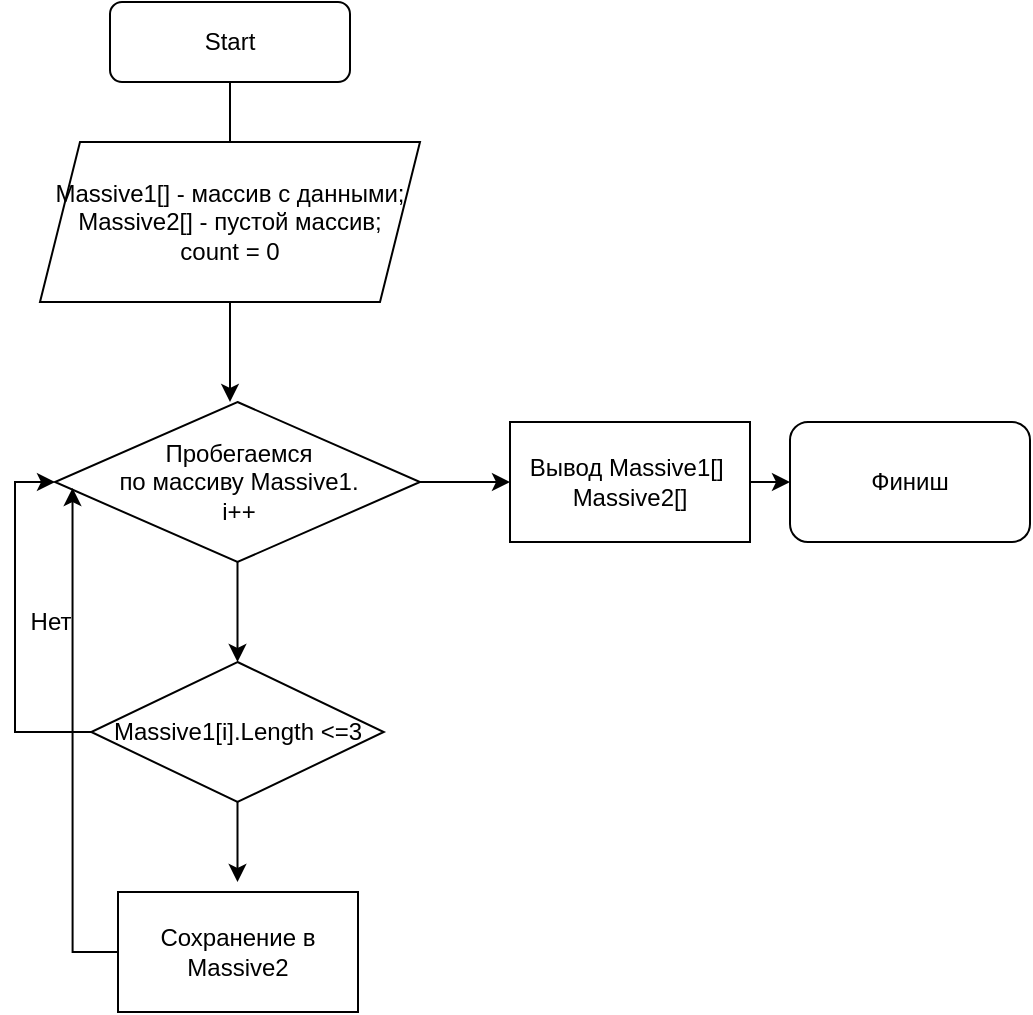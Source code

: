 <mxfile version="20.6.0" type="device"><diagram id="C5RBs43oDa-KdzZeNtuy" name="Page-1"><mxGraphModel dx="1038" dy="547" grid="1" gridSize="10" guides="1" tooltips="1" connect="1" arrows="1" fold="1" page="1" pageScale="1" pageWidth="827" pageHeight="1169" math="0" shadow="0"><root><mxCell id="WIyWlLk6GJQsqaUBKTNV-0"/><mxCell id="WIyWlLk6GJQsqaUBKTNV-1" parent="WIyWlLk6GJQsqaUBKTNV-0"/><mxCell id="WIyWlLk6GJQsqaUBKTNV-2" value="" style="rounded=0;html=1;jettySize=auto;orthogonalLoop=1;fontSize=11;endArrow=block;endFill=0;endSize=8;strokeWidth=1;shadow=0;labelBackgroundColor=none;edgeStyle=orthogonalEdgeStyle;" parent="WIyWlLk6GJQsqaUBKTNV-1" source="WIyWlLk6GJQsqaUBKTNV-3" edge="1"><mxGeometry relative="1" as="geometry"><mxPoint x="220" y="170" as="targetPoint"/></mxGeometry></mxCell><mxCell id="WIyWlLk6GJQsqaUBKTNV-3" value="Start" style="rounded=1;whiteSpace=wrap;html=1;fontSize=12;glass=0;strokeWidth=1;shadow=0;" parent="WIyWlLk6GJQsqaUBKTNV-1" vertex="1"><mxGeometry x="160" y="80" width="120" height="40" as="geometry"/></mxCell><mxCell id="ahcg9_FcnH9eYSvTqleV-2" style="edgeStyle=orthogonalEdgeStyle;rounded=0;orthogonalLoop=1;jettySize=auto;html=1;" edge="1" parent="WIyWlLk6GJQsqaUBKTNV-1" source="ahcg9_FcnH9eYSvTqleV-1"><mxGeometry relative="1" as="geometry"><mxPoint x="220" y="280" as="targetPoint"/><Array as="points"><mxPoint x="220" y="260"/><mxPoint x="220" y="260"/></Array></mxGeometry></mxCell><mxCell id="ahcg9_FcnH9eYSvTqleV-1" value="Massive1[] - массив с данными;&lt;br&gt;Massive2[] - пустой массив;&lt;br&gt;count = 0" style="shape=parallelogram;perimeter=parallelogramPerimeter;whiteSpace=wrap;html=1;fixedSize=1;" vertex="1" parent="WIyWlLk6GJQsqaUBKTNV-1"><mxGeometry x="125" y="150" width="190" height="80" as="geometry"/></mxCell><mxCell id="ahcg9_FcnH9eYSvTqleV-18" style="edgeStyle=orthogonalEdgeStyle;rounded=0;orthogonalLoop=1;jettySize=auto;html=1;entryX=0.5;entryY=0;entryDx=0;entryDy=0;" edge="1" parent="WIyWlLk6GJQsqaUBKTNV-1" source="ahcg9_FcnH9eYSvTqleV-5" target="ahcg9_FcnH9eYSvTqleV-17"><mxGeometry relative="1" as="geometry"/></mxCell><mxCell id="ahcg9_FcnH9eYSvTqleV-24" style="edgeStyle=orthogonalEdgeStyle;rounded=0;orthogonalLoop=1;jettySize=auto;html=1;exitX=1;exitY=0.5;exitDx=0;exitDy=0;" edge="1" parent="WIyWlLk6GJQsqaUBKTNV-1" source="ahcg9_FcnH9eYSvTqleV-5"><mxGeometry relative="1" as="geometry"><mxPoint x="360" y="320" as="targetPoint"/></mxGeometry></mxCell><mxCell id="ahcg9_FcnH9eYSvTqleV-5" value="Пробегаемся &lt;br&gt;по массиву Massive1.&lt;br&gt;i++" style="rhombus;whiteSpace=wrap;html=1;" vertex="1" parent="WIyWlLk6GJQsqaUBKTNV-1"><mxGeometry x="132.5" y="280" width="182.5" height="80" as="geometry"/></mxCell><mxCell id="ahcg9_FcnH9eYSvTqleV-19" style="edgeStyle=orthogonalEdgeStyle;rounded=0;orthogonalLoop=1;jettySize=auto;html=1;exitX=0;exitY=0.5;exitDx=0;exitDy=0;entryX=0;entryY=0.5;entryDx=0;entryDy=0;" edge="1" parent="WIyWlLk6GJQsqaUBKTNV-1" source="ahcg9_FcnH9eYSvTqleV-17" target="ahcg9_FcnH9eYSvTqleV-5"><mxGeometry relative="1" as="geometry"/></mxCell><mxCell id="ahcg9_FcnH9eYSvTqleV-21" style="edgeStyle=orthogonalEdgeStyle;rounded=0;orthogonalLoop=1;jettySize=auto;html=1;" edge="1" parent="WIyWlLk6GJQsqaUBKTNV-1" source="ahcg9_FcnH9eYSvTqleV-17"><mxGeometry relative="1" as="geometry"><mxPoint x="223.755" y="520" as="targetPoint"/></mxGeometry></mxCell><mxCell id="ahcg9_FcnH9eYSvTqleV-17" value="Massive1[i].Length &amp;lt;=3" style="rhombus;whiteSpace=wrap;html=1;" vertex="1" parent="WIyWlLk6GJQsqaUBKTNV-1"><mxGeometry x="150.63" y="410" width="146.25" height="70" as="geometry"/></mxCell><mxCell id="ahcg9_FcnH9eYSvTqleV-20" value="Нет" style="text;html=1;align=center;verticalAlign=middle;resizable=0;points=[];autosize=1;strokeColor=none;fillColor=none;" vertex="1" parent="WIyWlLk6GJQsqaUBKTNV-1"><mxGeometry x="110" y="375" width="40" height="30" as="geometry"/></mxCell><mxCell id="ahcg9_FcnH9eYSvTqleV-23" style="edgeStyle=orthogonalEdgeStyle;rounded=0;orthogonalLoop=1;jettySize=auto;html=1;exitX=0;exitY=0.5;exitDx=0;exitDy=0;entryX=0.048;entryY=0.538;entryDx=0;entryDy=0;entryPerimeter=0;" edge="1" parent="WIyWlLk6GJQsqaUBKTNV-1" source="ahcg9_FcnH9eYSvTqleV-22" target="ahcg9_FcnH9eYSvTqleV-5"><mxGeometry relative="1" as="geometry"/></mxCell><mxCell id="ahcg9_FcnH9eYSvTqleV-22" value="Сохранение в Massive2" style="rounded=0;whiteSpace=wrap;html=1;" vertex="1" parent="WIyWlLk6GJQsqaUBKTNV-1"><mxGeometry x="164" y="525" width="120" height="60" as="geometry"/></mxCell><mxCell id="ahcg9_FcnH9eYSvTqleV-25" value="Финиш" style="rounded=1;whiteSpace=wrap;html=1;" vertex="1" parent="WIyWlLk6GJQsqaUBKTNV-1"><mxGeometry x="500" y="290" width="120" height="60" as="geometry"/></mxCell><mxCell id="ahcg9_FcnH9eYSvTqleV-27" style="edgeStyle=orthogonalEdgeStyle;rounded=0;orthogonalLoop=1;jettySize=auto;html=1;exitX=1;exitY=0.5;exitDx=0;exitDy=0;entryX=0;entryY=0.5;entryDx=0;entryDy=0;" edge="1" parent="WIyWlLk6GJQsqaUBKTNV-1" source="ahcg9_FcnH9eYSvTqleV-26" target="ahcg9_FcnH9eYSvTqleV-25"><mxGeometry relative="1" as="geometry"/></mxCell><mxCell id="ahcg9_FcnH9eYSvTqleV-26" value="Вывод Massive1[]&amp;nbsp;&lt;br&gt;Massive2[]" style="rounded=0;whiteSpace=wrap;html=1;" vertex="1" parent="WIyWlLk6GJQsqaUBKTNV-1"><mxGeometry x="360" y="290" width="120" height="60" as="geometry"/></mxCell></root></mxGraphModel></diagram></mxfile>